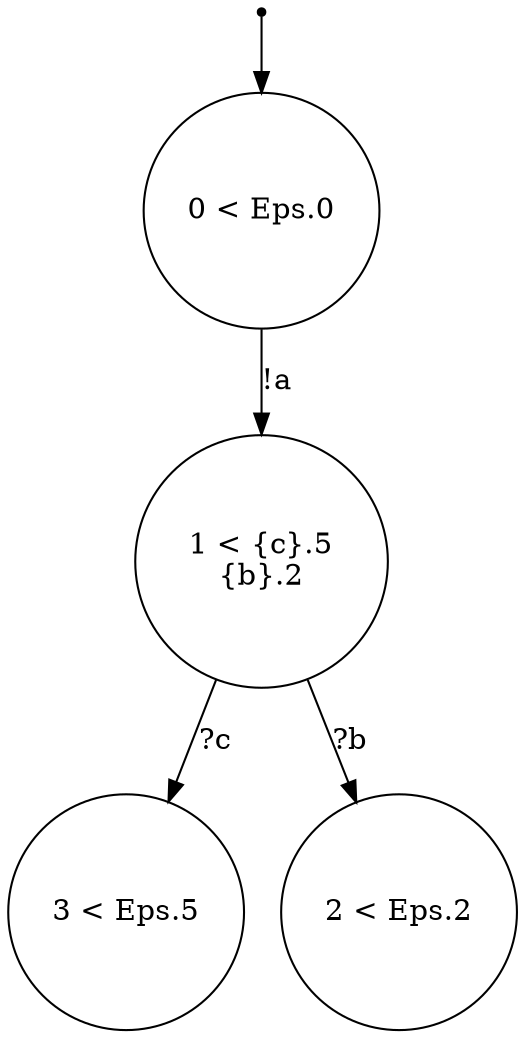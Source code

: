 digraph {
 node [shape=point] ENTRY
 node [shape=circle]
3 [label="3 < Eps.5
"]
2 [label="2 < Eps.2
"]
1 [label="1 < {c}.5
{b}.2
"]
0 [label="0 < Eps.0
"]
ENTRY -> 0
1 -> 2 [label="?b"]
1 -> 3 [label="?c"]
0 -> 1 [label="!a"]

}